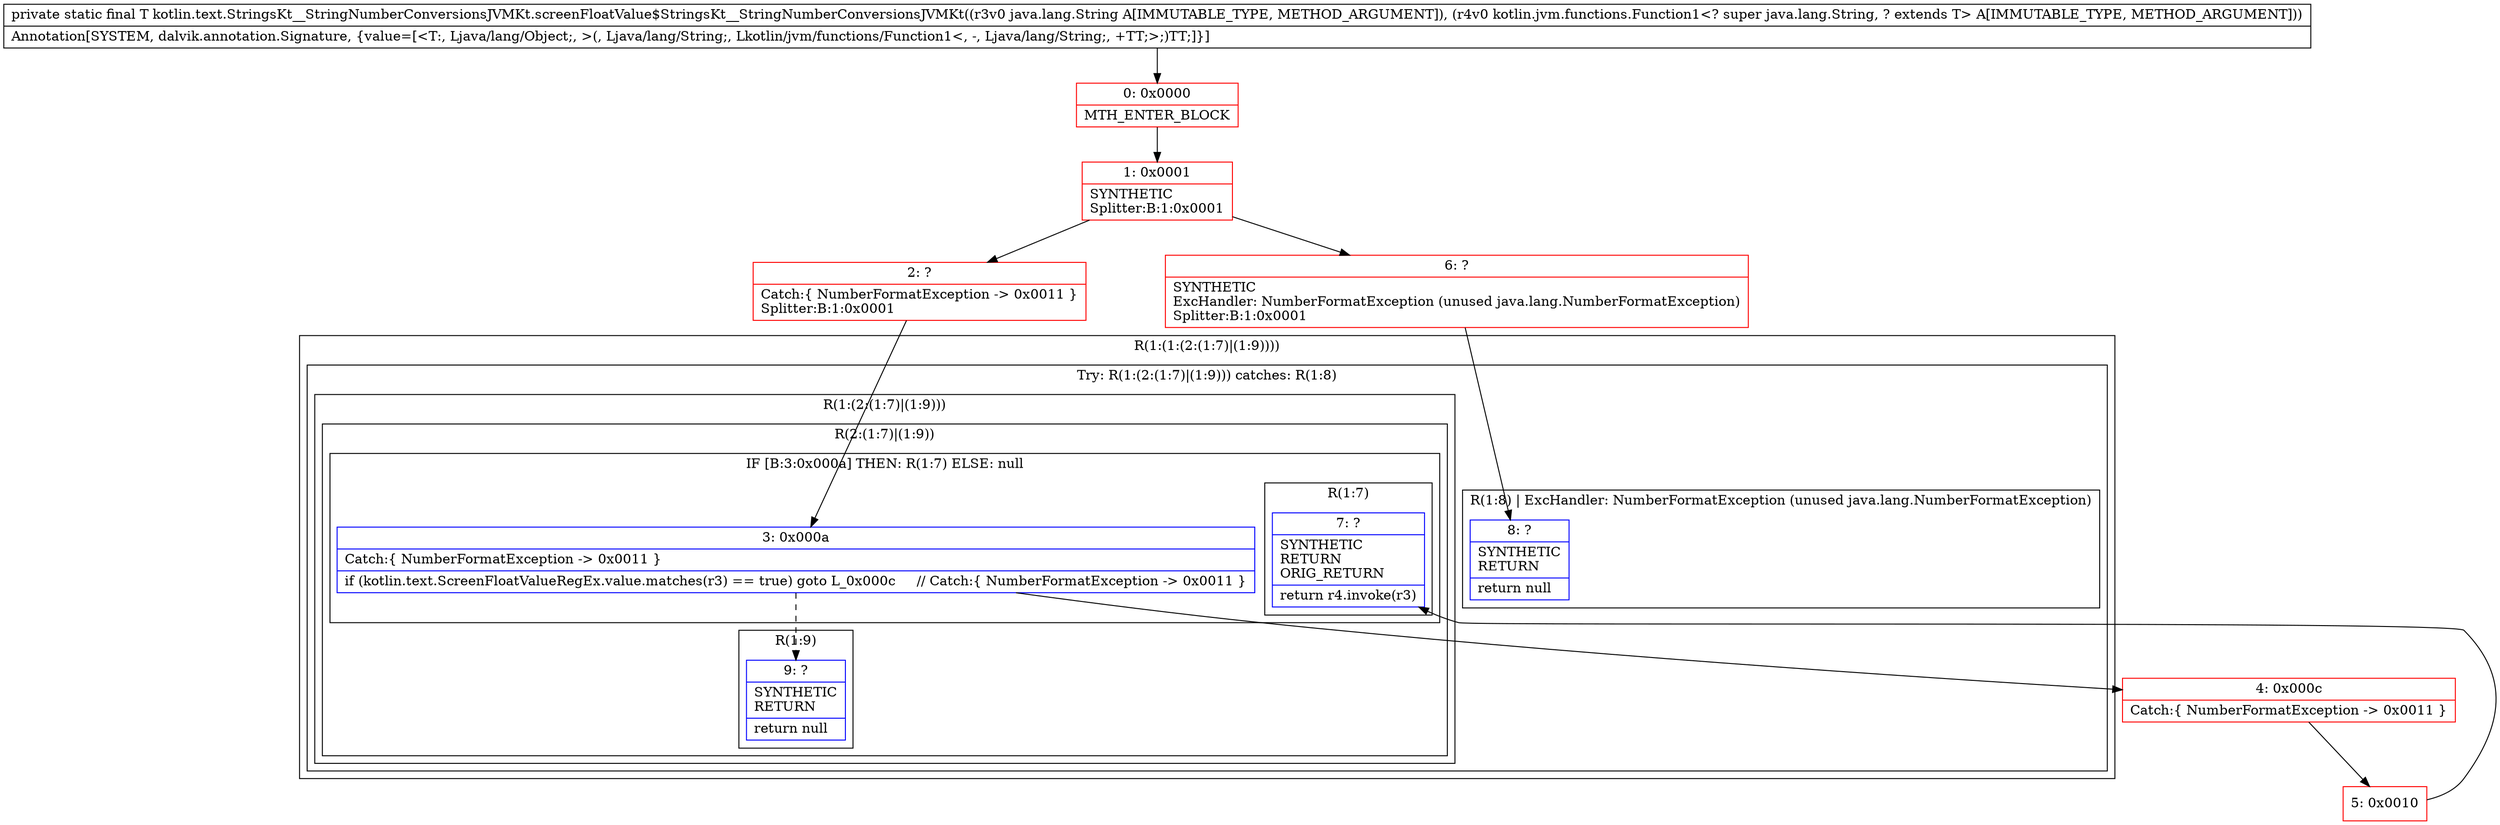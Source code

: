 digraph "CFG forkotlin.text.StringsKt__StringNumberConversionsJVMKt.screenFloatValue$StringsKt__StringNumberConversionsJVMKt(Ljava\/lang\/String;Lkotlin\/jvm\/functions\/Function1;)Ljava\/lang\/Object;" {
subgraph cluster_Region_1060635380 {
label = "R(1:(1:(2:(1:7)|(1:9))))";
node [shape=record,color=blue];
subgraph cluster_TryCatchRegion_679054216 {
label = "Try: R(1:(2:(1:7)|(1:9))) catches: R(1:8)";
node [shape=record,color=blue];
subgraph cluster_Region_110092251 {
label = "R(1:(2:(1:7)|(1:9)))";
node [shape=record,color=blue];
subgraph cluster_Region_1950185166 {
label = "R(2:(1:7)|(1:9))";
node [shape=record,color=blue];
subgraph cluster_IfRegion_191755551 {
label = "IF [B:3:0x000a] THEN: R(1:7) ELSE: null";
node [shape=record,color=blue];
Node_3 [shape=record,label="{3\:\ 0x000a|Catch:\{ NumberFormatException \-\> 0x0011 \}\l|if (kotlin.text.ScreenFloatValueRegEx.value.matches(r3) == true) goto L_0x000c     \/\/ Catch:\{ NumberFormatException \-\> 0x0011 \}\l}"];
subgraph cluster_Region_1865161265 {
label = "R(1:7)";
node [shape=record,color=blue];
Node_7 [shape=record,label="{7\:\ ?|SYNTHETIC\lRETURN\lORIG_RETURN\l|return r4.invoke(r3)\l}"];
}
}
subgraph cluster_Region_396714248 {
label = "R(1:9)";
node [shape=record,color=blue];
Node_9 [shape=record,label="{9\:\ ?|SYNTHETIC\lRETURN\l|return null\l}"];
}
}
}
subgraph cluster_Region_145882676 {
label = "R(1:8) | ExcHandler: NumberFormatException (unused java.lang.NumberFormatException)\l";
node [shape=record,color=blue];
Node_8 [shape=record,label="{8\:\ ?|SYNTHETIC\lRETURN\l|return null\l}"];
}
}
}
subgraph cluster_Region_145882676 {
label = "R(1:8) | ExcHandler: NumberFormatException (unused java.lang.NumberFormatException)\l";
node [shape=record,color=blue];
Node_8 [shape=record,label="{8\:\ ?|SYNTHETIC\lRETURN\l|return null\l}"];
}
Node_0 [shape=record,color=red,label="{0\:\ 0x0000|MTH_ENTER_BLOCK\l}"];
Node_1 [shape=record,color=red,label="{1\:\ 0x0001|SYNTHETIC\lSplitter:B:1:0x0001\l}"];
Node_2 [shape=record,color=red,label="{2\:\ ?|Catch:\{ NumberFormatException \-\> 0x0011 \}\lSplitter:B:1:0x0001\l}"];
Node_4 [shape=record,color=red,label="{4\:\ 0x000c|Catch:\{ NumberFormatException \-\> 0x0011 \}\l}"];
Node_5 [shape=record,color=red,label="{5\:\ 0x0010}"];
Node_6 [shape=record,color=red,label="{6\:\ ?|SYNTHETIC\lExcHandler: NumberFormatException (unused java.lang.NumberFormatException)\lSplitter:B:1:0x0001\l}"];
MethodNode[shape=record,label="{private static final T kotlin.text.StringsKt__StringNumberConversionsJVMKt.screenFloatValue$StringsKt__StringNumberConversionsJVMKt((r3v0 java.lang.String A[IMMUTABLE_TYPE, METHOD_ARGUMENT]), (r4v0 kotlin.jvm.functions.Function1\<? super java.lang.String, ? extends T\> A[IMMUTABLE_TYPE, METHOD_ARGUMENT]))  | Annotation[SYSTEM, dalvik.annotation.Signature, \{value=[\<T:, Ljava\/lang\/Object;, \>(, Ljava\/lang\/String;, Lkotlin\/jvm\/functions\/Function1\<, \-, Ljava\/lang\/String;, +TT;\>;)TT;]\}]\l}"];
MethodNode -> Node_0;
Node_3 -> Node_4;
Node_3 -> Node_9[style=dashed];
Node_0 -> Node_1;
Node_1 -> Node_2;
Node_1 -> Node_6;
Node_2 -> Node_3;
Node_4 -> Node_5;
Node_5 -> Node_7;
Node_6 -> Node_8;
}

